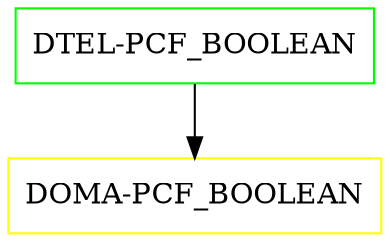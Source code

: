 digraph G {
  "DTEL-PCF_BOOLEAN" [shape=box,color=green];
  "DOMA-PCF_BOOLEAN" [shape=box,color=yellow,URL="./DOMA_PCF_BOOLEAN.html"];
  "DTEL-PCF_BOOLEAN" -> "DOMA-PCF_BOOLEAN";
}
